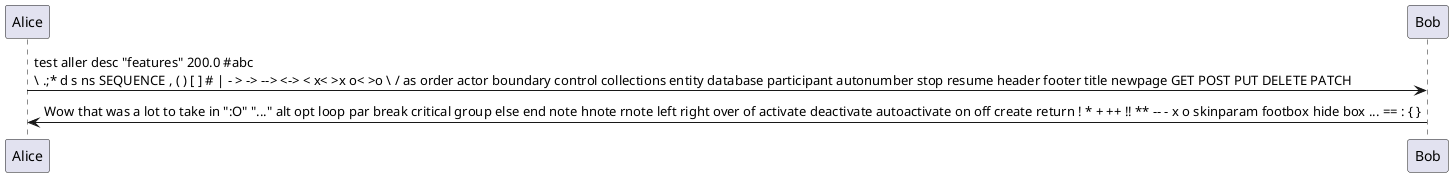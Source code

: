 @startuml

Alice -> Bob : test aller desc "features" 200.0 #abc\n\\ .;* d s ns SEQUENCE , ( ) [ ] # | - > -> --> <-> < x< >x o< >o \ / as order actor boundary control collections entity database participant autonumber stop resume header footer title newpage GET POST PUT DELETE PATCH
Bob -> Alice : Wow that was a lot to take in ":O" "..." alt opt loop par break critical group else end note hnote rnote left right over of activate deactivate autoactivate on off create return ! * + ++ !! ** -- - x o skinparam footbox hide box ... == : { }

@enduml